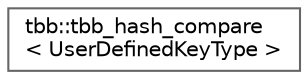 digraph "类继承关系图"
{
 // LATEX_PDF_SIZE
  bgcolor="transparent";
  edge [fontname=Helvetica,fontsize=10,labelfontname=Helvetica,labelfontsize=10];
  node [fontname=Helvetica,fontsize=10,shape=box,height=0.2,width=0.4];
  rankdir="LR";
  Node0 [id="Node000000",label="tbb::tbb_hash_compare\l\< UserDefinedKeyType \>",height=0.2,width=0.4,color="grey40", fillcolor="white", style="filled",URL="$structtbb_1_1tbb__hash__compare_3_01_user_defined_key_type_01_4.html",tooltip=" "];
}
